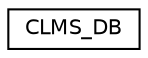digraph "Graphe hiérarchique des classes"
{
  edge [fontname="Helvetica",fontsize="10",labelfontname="Helvetica",labelfontsize="10"];
  node [fontname="Helvetica",fontsize="10",shape=record];
  rankdir="LR";
  Node1 [label="CLMS_DB",height=0.2,width=0.4,color="black", fillcolor="white", style="filled",URL="$class_c_l_m_s___d_b.html"];
}
